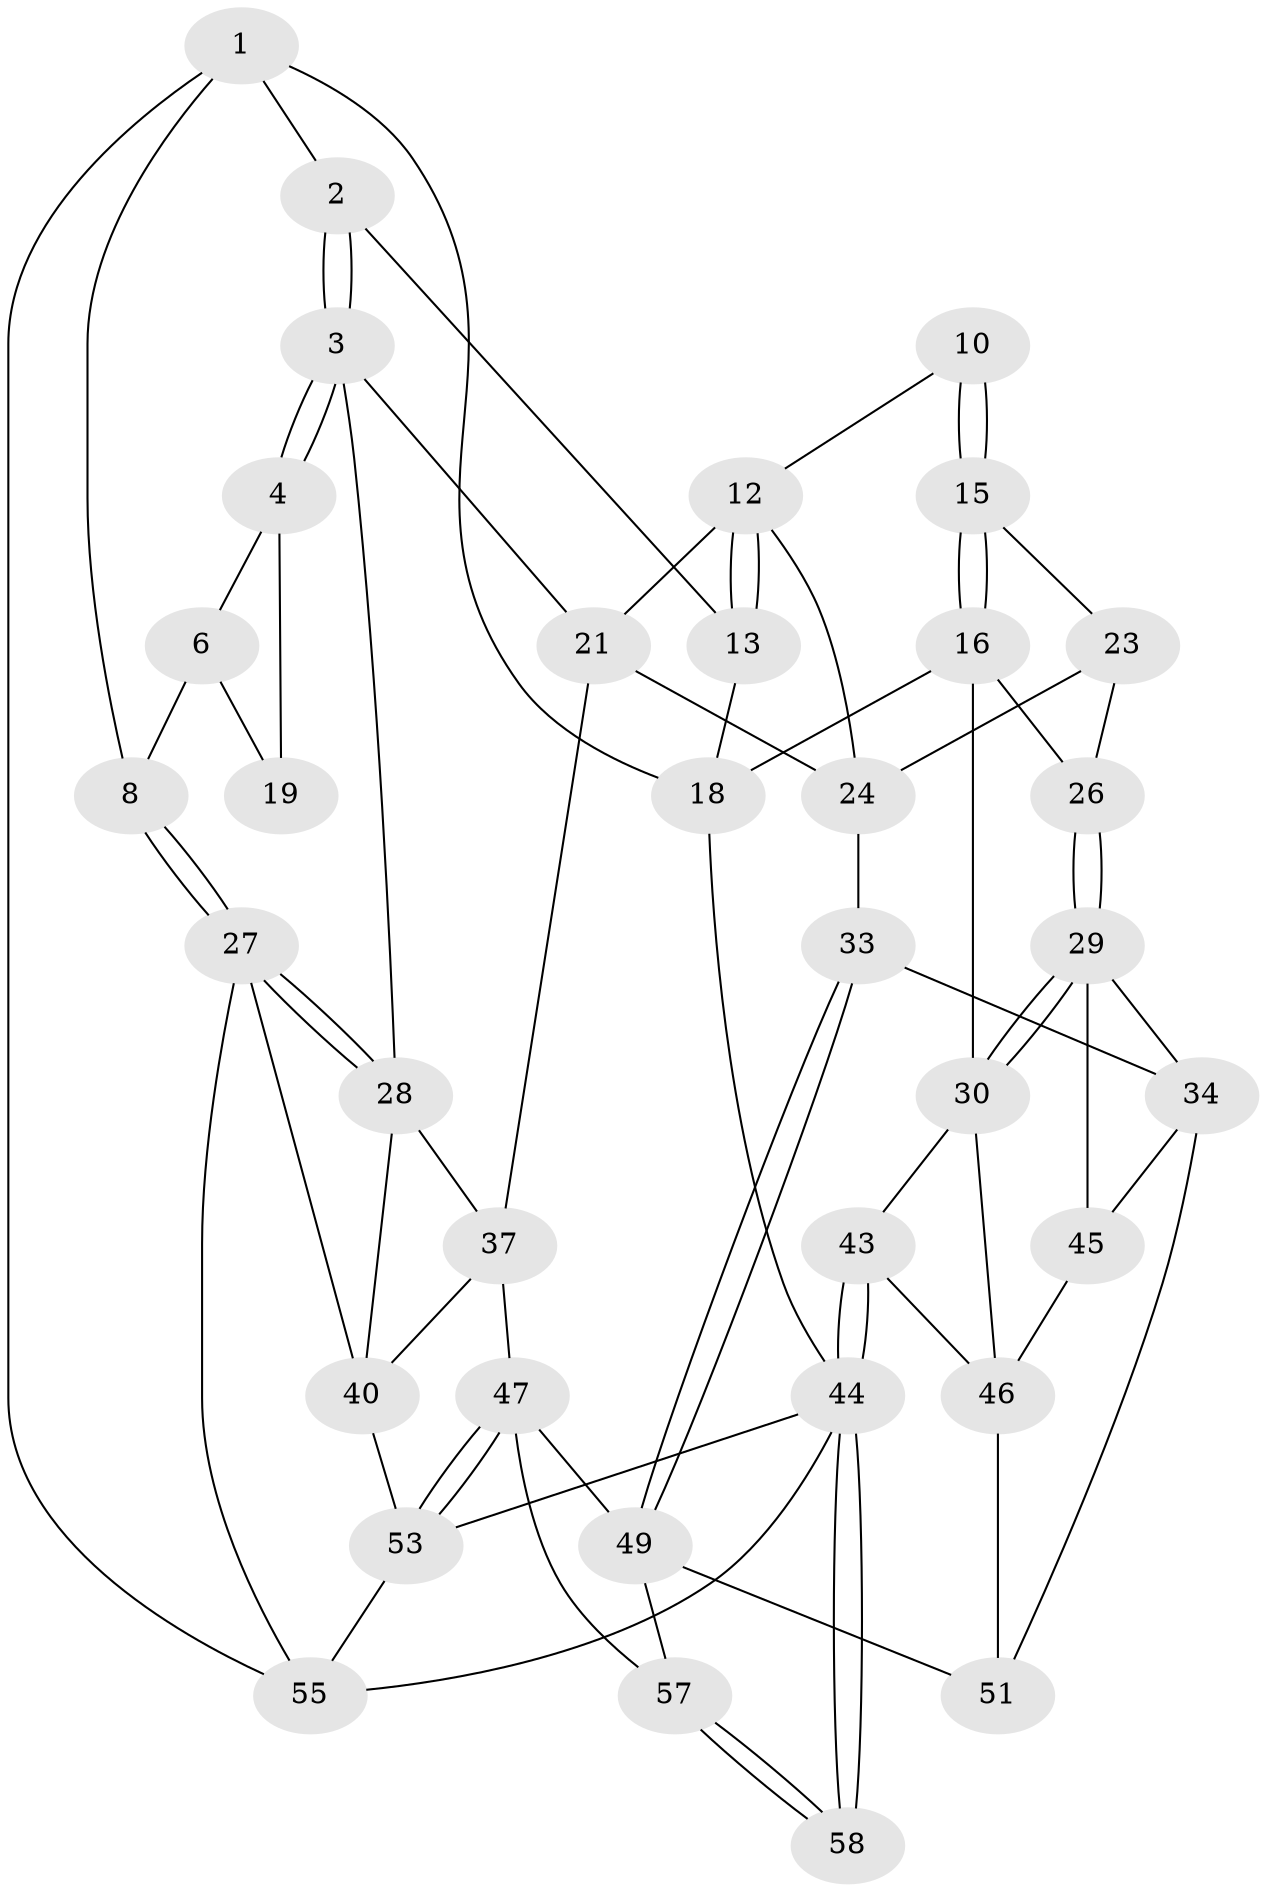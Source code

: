 // Generated by graph-tools (version 1.1) at 2025/24/03/03/25 07:24:31]
// undirected, 36 vertices, 77 edges
graph export_dot {
graph [start="1"]
  node [color=gray90,style=filled];
  1 [pos="+0.8657299726872569+0",super="+7"];
  2 [pos="+0.47750899656820744+0"];
  3 [pos="+0.6337470638064545+0.18804266821277973",super="+20"];
  4 [pos="+0.7070712948494295+0.14346081703525276",super="+5"];
  6 [pos="+0.8506319156818162+0",super="+9"];
  8 [pos="+1+0.3432848519899222"];
  10 [pos="+0.12742078151107064+0.05286182254916595",super="+11"];
  12 [pos="+0.35120360463162603+0.0017843634911214397",super="+22"];
  13 [pos="+0.41611362350264364+0",super="+14"];
  15 [pos="+0.13198170224741626+0.11680578512484152"];
  16 [pos="+0.120175540744776+0.13573195084942852",super="+17"];
  18 [pos="+0+0"];
  19 [pos="+0.8760702649877193+0.16098985515495892"];
  21 [pos="+0.5676711931308085+0.25436409424185463",super="+39"];
  23 [pos="+0.274524749607617+0.07215253544416385",super="+25"];
  24 [pos="+0.36103563301413816+0.3245914592882092",super="+32"];
  26 [pos="+0.1435208567994503+0.2105230035007661"];
  27 [pos="+1+0.34490378560268947",super="+42"];
  28 [pos="+0.6756092779654712+0.22773538875647226",super="+36"];
  29 [pos="+0.062201249242512226+0.32342409407856665",super="+35"];
  30 [pos="+0+0.3445861321654917",super="+31"];
  33 [pos="+0.31442673164481716+0.41977356444935154"];
  34 [pos="+0.2894243135321837+0.42598534401786564",super="+50"];
  37 [pos="+0.703068384008222+0.3963840749762103",super="+38"];
  40 [pos="+0.892354102313954+0.41357553058986996",super="+41"];
  43 [pos="+0+1"];
  44 [pos="+0+1",super="+59"];
  45 [pos="+0.09526397584828196+0.49402753767060636"];
  46 [pos="+0.030662849769962405+0.447506066401224",super="+52"];
  47 [pos="+0.6286128944841823+0.624828489463584",super="+48"];
  49 [pos="+0.3177463614781502+0.42505506211645033",super="+54"];
  51 [pos="+0.13280016994642865+0.6184177860232755"];
  53 [pos="+0.6654275367303598+0.6670890368371105",super="+56"];
  55 [pos="+1+0.76371017876173"];
  57 [pos="+0.321451640263604+0.6881151836730942"];
  58 [pos="+0.34238606064304294+0.965003962692018"];
  1 -- 2;
  1 -- 8;
  1 -- 18;
  1 -- 55;
  2 -- 3;
  2 -- 3;
  2 -- 13;
  3 -- 4;
  3 -- 4;
  3 -- 28;
  3 -- 21;
  4 -- 19 [weight=2];
  4 -- 6;
  6 -- 8;
  6 -- 19;
  8 -- 27;
  8 -- 27;
  10 -- 15;
  10 -- 15;
  10 -- 12;
  12 -- 13;
  12 -- 13;
  12 -- 24;
  12 -- 21;
  13 -- 18;
  15 -- 16;
  15 -- 16;
  15 -- 23;
  16 -- 26;
  16 -- 18;
  16 -- 30;
  18 -- 44;
  21 -- 24;
  21 -- 37;
  23 -- 24;
  23 -- 26;
  24 -- 33;
  26 -- 29;
  26 -- 29;
  27 -- 28;
  27 -- 28;
  27 -- 55;
  27 -- 40;
  28 -- 40;
  28 -- 37;
  29 -- 30;
  29 -- 30;
  29 -- 34;
  29 -- 45;
  30 -- 46;
  30 -- 43;
  33 -- 34;
  33 -- 49;
  33 -- 49;
  34 -- 51;
  34 -- 45;
  37 -- 40;
  37 -- 47;
  40 -- 53;
  43 -- 44;
  43 -- 44;
  43 -- 46;
  44 -- 58 [weight=2];
  44 -- 58;
  44 -- 53;
  44 -- 55;
  45 -- 46;
  46 -- 51;
  47 -- 53;
  47 -- 53;
  47 -- 49;
  47 -- 57;
  49 -- 51;
  49 -- 57;
  53 -- 55;
  57 -- 58;
  57 -- 58;
}
